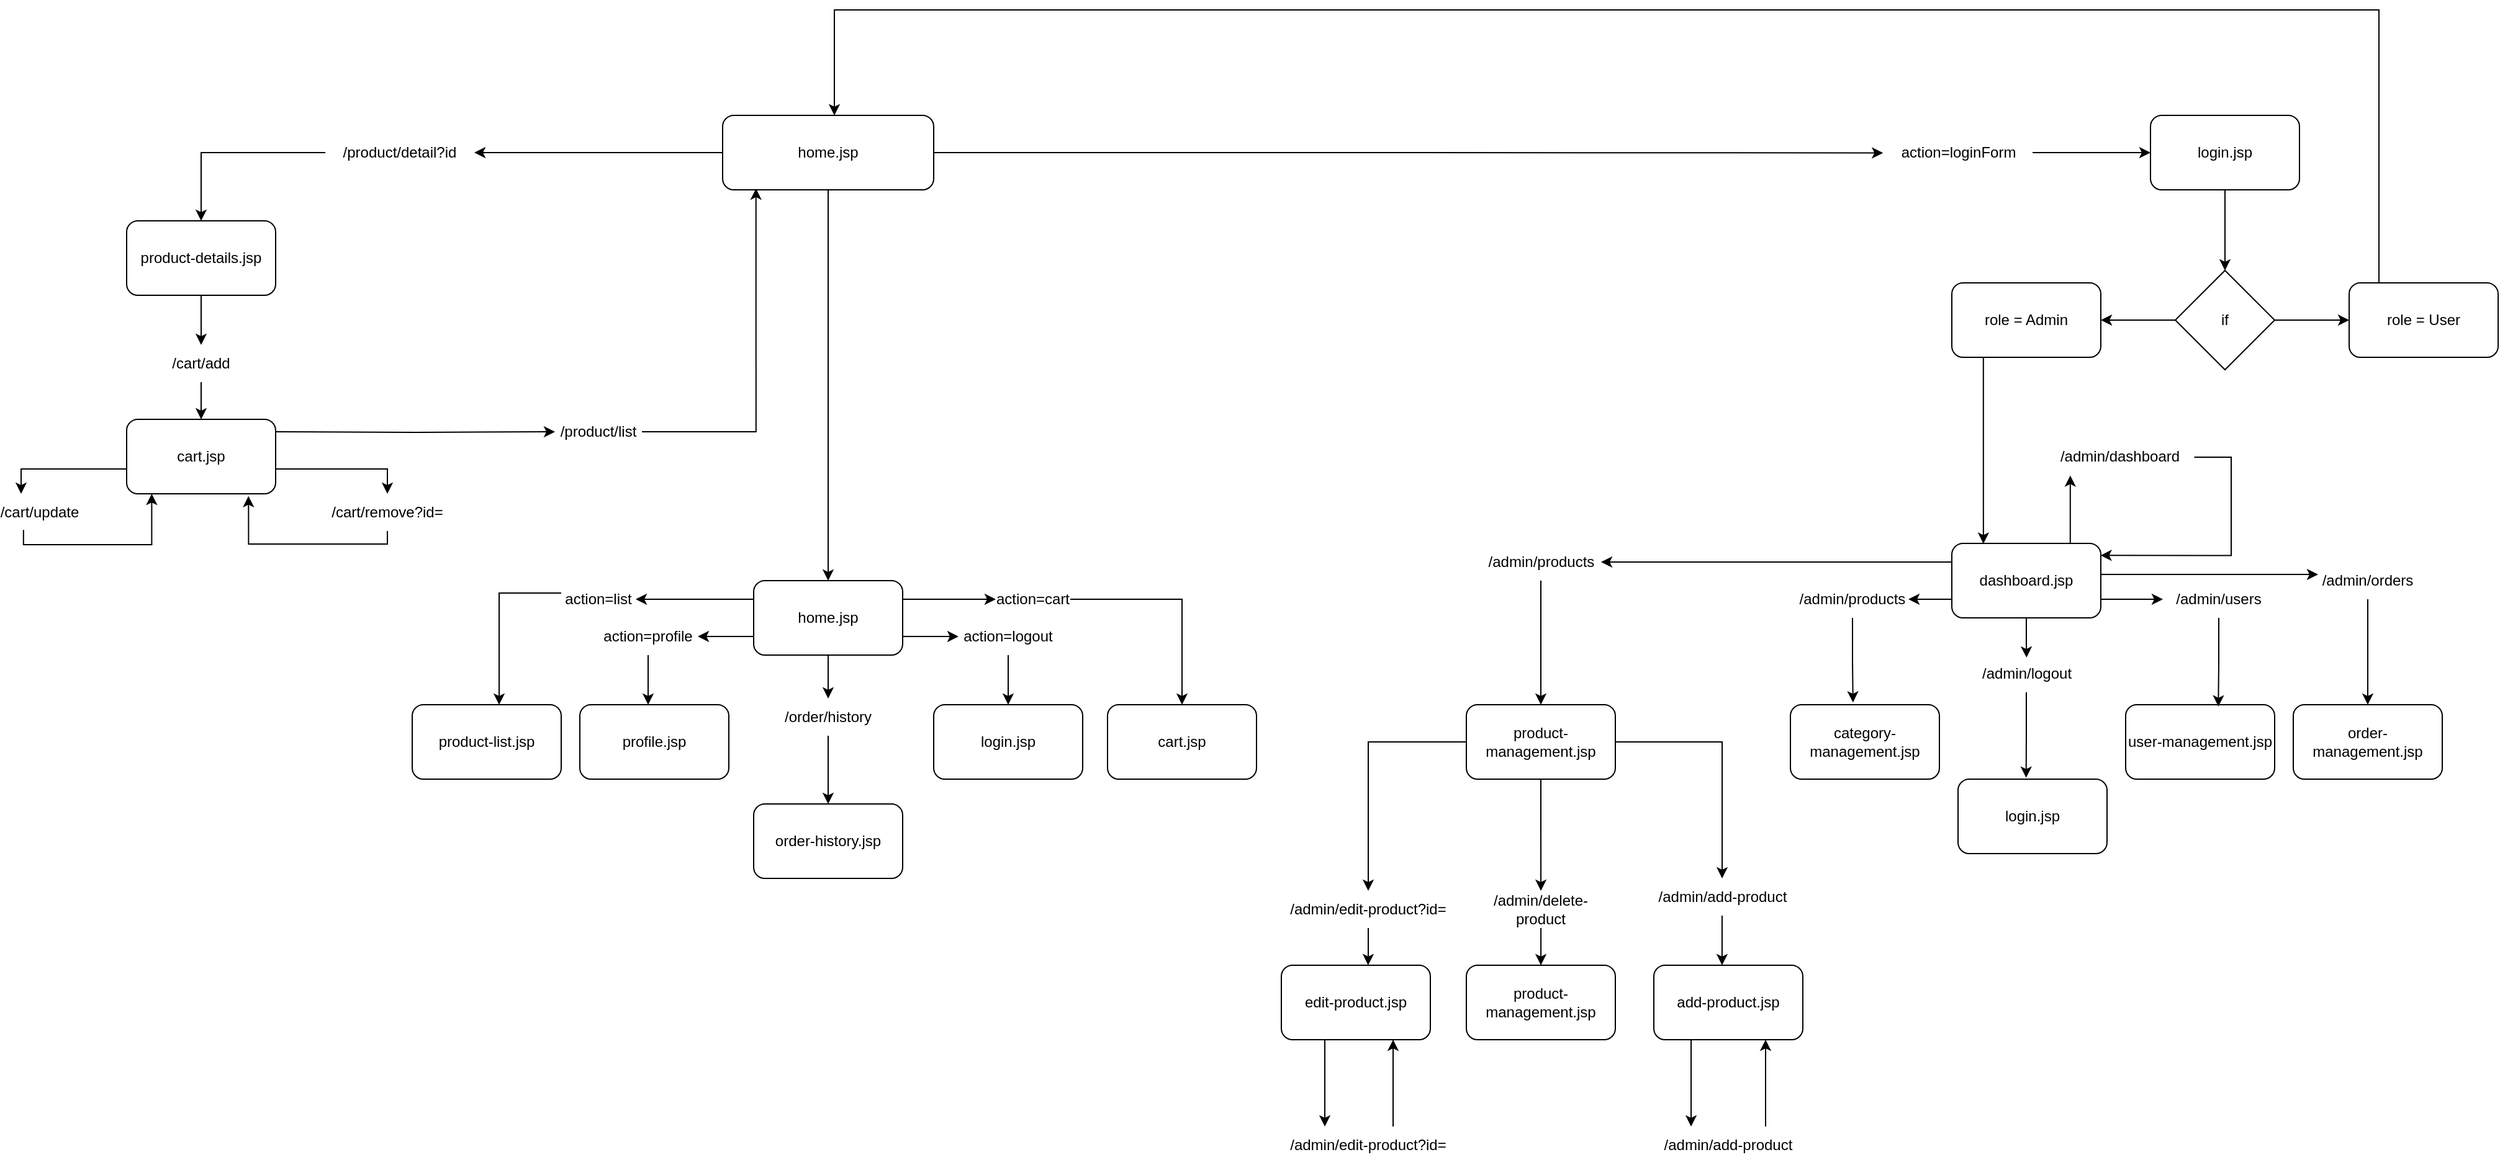 <mxfile version="26.1.3">
  <diagram id="C5RBs43oDa-KdzZeNtuy" name="Page-1">
    <mxGraphModel dx="4924" dy="3295" grid="1" gridSize="10" guides="1" tooltips="1" connect="1" arrows="1" fold="1" page="1" pageScale="1" pageWidth="827" pageHeight="1169" math="0" shadow="0">
      <root>
        <mxCell id="WIyWlLk6GJQsqaUBKTNV-0" />
        <mxCell id="WIyWlLk6GJQsqaUBKTNV-1" parent="WIyWlLk6GJQsqaUBKTNV-0" />
        <mxCell id="X_06a-lyA5XukxG5UceO-40" style="edgeStyle=orthogonalEdgeStyle;rounded=0;orthogonalLoop=1;jettySize=auto;html=1;entryX=1;entryY=0.5;entryDx=0;entryDy=0;" edge="1" parent="WIyWlLk6GJQsqaUBKTNV-1" source="X_06a-lyA5XukxG5UceO-0" target="X_06a-lyA5XukxG5UceO-4">
          <mxGeometry relative="1" as="geometry" />
        </mxCell>
        <mxCell id="X_06a-lyA5XukxG5UceO-46" style="edgeStyle=orthogonalEdgeStyle;rounded=0;orthogonalLoop=1;jettySize=auto;html=1;entryX=-0.003;entryY=0.509;entryDx=0;entryDy=0;entryPerimeter=0;" edge="1" parent="WIyWlLk6GJQsqaUBKTNV-1" source="X_06a-lyA5XukxG5UceO-0" target="X_06a-lyA5XukxG5UceO-42">
          <mxGeometry relative="1" as="geometry">
            <mxPoint x="520" y="115" as="targetPoint" />
          </mxGeometry>
        </mxCell>
        <mxCell id="X_06a-lyA5XukxG5UceO-61" style="edgeStyle=orthogonalEdgeStyle;rounded=0;orthogonalLoop=1;jettySize=auto;html=1;entryX=0.5;entryY=0;entryDx=0;entryDy=0;" edge="1" parent="WIyWlLk6GJQsqaUBKTNV-1" source="X_06a-lyA5XukxG5UceO-0" target="X_06a-lyA5XukxG5UceO-62">
          <mxGeometry relative="1" as="geometry">
            <mxPoint x="345" y="480" as="targetPoint" />
          </mxGeometry>
        </mxCell>
        <mxCell id="X_06a-lyA5XukxG5UceO-0" value="" style="rounded=1;whiteSpace=wrap;html=1;" vertex="1" parent="WIyWlLk6GJQsqaUBKTNV-1">
          <mxGeometry x="260" y="85" width="170" height="60" as="geometry" />
        </mxCell>
        <mxCell id="X_06a-lyA5XukxG5UceO-1" value="home.jsp" style="text;html=1;align=center;verticalAlign=middle;whiteSpace=wrap;rounded=0;" vertex="1" parent="WIyWlLk6GJQsqaUBKTNV-1">
          <mxGeometry x="315" y="100" width="60" height="30" as="geometry" />
        </mxCell>
        <mxCell id="X_06a-lyA5XukxG5UceO-17" style="edgeStyle=orthogonalEdgeStyle;rounded=0;orthogonalLoop=1;jettySize=auto;html=1;entryX=0.5;entryY=0;entryDx=0;entryDy=0;" edge="1" parent="WIyWlLk6GJQsqaUBKTNV-1" source="X_06a-lyA5XukxG5UceO-3" target="X_06a-lyA5XukxG5UceO-14">
          <mxGeometry relative="1" as="geometry" />
        </mxCell>
        <mxCell id="X_06a-lyA5XukxG5UceO-3" value="" style="rounded=1;whiteSpace=wrap;html=1;" vertex="1" parent="WIyWlLk6GJQsqaUBKTNV-1">
          <mxGeometry x="-220" y="170" width="120" height="60" as="geometry" />
        </mxCell>
        <mxCell id="X_06a-lyA5XukxG5UceO-5" value="product-details.jsp" style="text;html=1;align=center;verticalAlign=middle;whiteSpace=wrap;rounded=0;" vertex="1" parent="WIyWlLk6GJQsqaUBKTNV-1">
          <mxGeometry x="-210" y="185" width="100" height="30" as="geometry" />
        </mxCell>
        <mxCell id="X_06a-lyA5XukxG5UceO-10" style="edgeStyle=orthogonalEdgeStyle;rounded=0;orthogonalLoop=1;jettySize=auto;html=1;exitX=0;exitY=0.5;exitDx=0;exitDy=0;entryX=0.5;entryY=0;entryDx=0;entryDy=0;" edge="1" parent="WIyWlLk6GJQsqaUBKTNV-1" source="X_06a-lyA5XukxG5UceO-4" target="X_06a-lyA5XukxG5UceO-3">
          <mxGeometry relative="1" as="geometry">
            <Array as="points">
              <mxPoint x="-160" y="115" />
            </Array>
          </mxGeometry>
        </mxCell>
        <mxCell id="X_06a-lyA5XukxG5UceO-4" value="/product/detail?id" style="text;html=1;align=center;verticalAlign=middle;whiteSpace=wrap;rounded=0;" vertex="1" parent="WIyWlLk6GJQsqaUBKTNV-1">
          <mxGeometry x="-60" y="100" width="120" height="30" as="geometry" />
        </mxCell>
        <mxCell id="X_06a-lyA5XukxG5UceO-20" style="edgeStyle=orthogonalEdgeStyle;rounded=0;orthogonalLoop=1;jettySize=auto;html=1;entryX=0.25;entryY=0;entryDx=0;entryDy=0;" edge="1" parent="WIyWlLk6GJQsqaUBKTNV-1" source="X_06a-lyA5XukxG5UceO-11" target="X_06a-lyA5XukxG5UceO-19">
          <mxGeometry relative="1" as="geometry">
            <Array as="points">
              <mxPoint x="-305" y="370" />
            </Array>
          </mxGeometry>
        </mxCell>
        <mxCell id="X_06a-lyA5XukxG5UceO-28" value="" style="edgeStyle=orthogonalEdgeStyle;rounded=0;orthogonalLoop=1;jettySize=auto;html=1;entryX=0.5;entryY=0;entryDx=0;entryDy=0;exitX=1;exitY=0.5;exitDx=0;exitDy=0;" edge="1" parent="WIyWlLk6GJQsqaUBKTNV-1" source="X_06a-lyA5XukxG5UceO-11" target="X_06a-lyA5XukxG5UceO-22">
          <mxGeometry relative="1" as="geometry">
            <mxPoint x="-60" y="350" as="sourcePoint" />
            <mxPoint x="-10" y="370" as="targetPoint" />
            <Array as="points">
              <mxPoint x="-100" y="370" />
              <mxPoint x="-10" y="370" />
            </Array>
          </mxGeometry>
        </mxCell>
        <mxCell id="X_06a-lyA5XukxG5UceO-36" style="edgeStyle=orthogonalEdgeStyle;rounded=0;orthogonalLoop=1;jettySize=auto;html=1;entryX=0;entryY=0.5;entryDx=0;entryDy=0;" edge="1" parent="WIyWlLk6GJQsqaUBKTNV-1" target="X_06a-lyA5XukxG5UceO-38">
          <mxGeometry relative="1" as="geometry">
            <mxPoint x="50" y="340" as="targetPoint" />
            <mxPoint x="-100" y="340.029" as="sourcePoint" />
          </mxGeometry>
        </mxCell>
        <mxCell id="X_06a-lyA5XukxG5UceO-11" value="" style="whiteSpace=wrap;html=1;rounded=1;" vertex="1" parent="WIyWlLk6GJQsqaUBKTNV-1">
          <mxGeometry x="-220" y="330" width="120" height="60" as="geometry" />
        </mxCell>
        <mxCell id="X_06a-lyA5XukxG5UceO-34" style="edgeStyle=orthogonalEdgeStyle;rounded=0;orthogonalLoop=1;jettySize=auto;html=1;entryX=0.5;entryY=0;entryDx=0;entryDy=0;" edge="1" parent="WIyWlLk6GJQsqaUBKTNV-1" source="X_06a-lyA5XukxG5UceO-14" target="X_06a-lyA5XukxG5UceO-11">
          <mxGeometry relative="1" as="geometry" />
        </mxCell>
        <mxCell id="X_06a-lyA5XukxG5UceO-14" value="/cart/add" style="text;html=1;align=center;verticalAlign=middle;whiteSpace=wrap;rounded=0;" vertex="1" parent="WIyWlLk6GJQsqaUBKTNV-1">
          <mxGeometry x="-190" y="270" width="60" height="30" as="geometry" />
        </mxCell>
        <mxCell id="X_06a-lyA5XukxG5UceO-15" value="cart.jsp" style="text;html=1;align=center;verticalAlign=middle;whiteSpace=wrap;rounded=0;" vertex="1" parent="WIyWlLk6GJQsqaUBKTNV-1">
          <mxGeometry x="-190" y="345" width="60" height="30" as="geometry" />
        </mxCell>
        <mxCell id="X_06a-lyA5XukxG5UceO-21" style="edgeStyle=orthogonalEdgeStyle;rounded=0;orthogonalLoop=1;jettySize=auto;html=1;entryX=0.16;entryY=0.99;entryDx=0;entryDy=0;entryPerimeter=0;exitX=0.282;exitY=0.97;exitDx=0;exitDy=0;exitPerimeter=0;" edge="1" parent="WIyWlLk6GJQsqaUBKTNV-1" source="X_06a-lyA5XukxG5UceO-19">
          <mxGeometry relative="1" as="geometry">
            <mxPoint x="-199.8" y="390.0" as="targetPoint" />
            <mxPoint x="-280" y="540" as="sourcePoint" />
            <Array as="points">
              <mxPoint x="-303" y="431" />
              <mxPoint x="-200" y="431" />
            </Array>
          </mxGeometry>
        </mxCell>
        <mxCell id="X_06a-lyA5XukxG5UceO-19" value="/cart/update" style="text;html=1;align=center;verticalAlign=middle;whiteSpace=wrap;rounded=0;" vertex="1" parent="WIyWlLk6GJQsqaUBKTNV-1">
          <mxGeometry x="-320" y="390" width="60" height="30" as="geometry" />
        </mxCell>
        <mxCell id="X_06a-lyA5XukxG5UceO-24" style="edgeStyle=orthogonalEdgeStyle;rounded=0;orthogonalLoop=1;jettySize=auto;html=1;entryX=0.818;entryY=1.03;entryDx=0;entryDy=0;entryPerimeter=0;exitX=0.5;exitY=1;exitDx=0;exitDy=0;" edge="1" parent="WIyWlLk6GJQsqaUBKTNV-1" source="X_06a-lyA5XukxG5UceO-22" target="X_06a-lyA5XukxG5UceO-11">
          <mxGeometry relative="1" as="geometry">
            <mxPoint x="-120" y="440" as="targetPoint" />
            <mxPoint x="-10" y="400" as="sourcePoint" />
            <Array as="points">
              <mxPoint x="-10" y="430.5" />
              <mxPoint x="-122" y="430.5" />
            </Array>
          </mxGeometry>
        </mxCell>
        <mxCell id="X_06a-lyA5XukxG5UceO-22" value="/cart/remove?id=" style="text;html=1;align=center;verticalAlign=middle;whiteSpace=wrap;rounded=0;" vertex="1" parent="WIyWlLk6GJQsqaUBKTNV-1">
          <mxGeometry x="-60" y="390" width="100" height="30" as="geometry" />
        </mxCell>
        <mxCell id="X_06a-lyA5XukxG5UceO-38" value="/product/list" style="text;html=1;align=center;verticalAlign=middle;whiteSpace=wrap;rounded=0;" vertex="1" parent="WIyWlLk6GJQsqaUBKTNV-1">
          <mxGeometry x="125" y="320" width="70" height="40" as="geometry" />
        </mxCell>
        <mxCell id="X_06a-lyA5XukxG5UceO-39" style="edgeStyle=orthogonalEdgeStyle;rounded=0;orthogonalLoop=1;jettySize=auto;html=1;entryX=0.158;entryY=0.983;entryDx=0;entryDy=0;entryPerimeter=0;" edge="1" parent="WIyWlLk6GJQsqaUBKTNV-1" source="X_06a-lyA5XukxG5UceO-38" target="X_06a-lyA5XukxG5UceO-0">
          <mxGeometry relative="1" as="geometry" />
        </mxCell>
        <mxCell id="X_06a-lyA5XukxG5UceO-49" style="edgeStyle=orthogonalEdgeStyle;rounded=0;orthogonalLoop=1;jettySize=auto;html=1;entryX=0;entryY=0.5;entryDx=0;entryDy=0;" edge="1" parent="WIyWlLk6GJQsqaUBKTNV-1" source="X_06a-lyA5XukxG5UceO-42" target="X_06a-lyA5XukxG5UceO-48">
          <mxGeometry relative="1" as="geometry" />
        </mxCell>
        <mxCell id="X_06a-lyA5XukxG5UceO-42" value="action=loginForm" style="text;html=1;align=center;verticalAlign=middle;resizable=0;points=[];autosize=1;strokeColor=none;fillColor=none;rotation=0;" vertex="1" parent="WIyWlLk6GJQsqaUBKTNV-1">
          <mxGeometry x="1195" y="100" width="120" height="30" as="geometry" />
        </mxCell>
        <mxCell id="X_06a-lyA5XukxG5UceO-53" style="edgeStyle=orthogonalEdgeStyle;rounded=0;orthogonalLoop=1;jettySize=auto;html=1;entryX=0.5;entryY=0;entryDx=0;entryDy=0;" edge="1" parent="WIyWlLk6GJQsqaUBKTNV-1" source="X_06a-lyA5XukxG5UceO-48" target="X_06a-lyA5XukxG5UceO-52">
          <mxGeometry relative="1" as="geometry" />
        </mxCell>
        <mxCell id="X_06a-lyA5XukxG5UceO-48" value="login.jsp" style="rounded=1;whiteSpace=wrap;html=1;" vertex="1" parent="WIyWlLk6GJQsqaUBKTNV-1">
          <mxGeometry x="1410" y="85" width="120" height="60" as="geometry" />
        </mxCell>
        <mxCell id="X_06a-lyA5XukxG5UceO-55" style="edgeStyle=orthogonalEdgeStyle;rounded=0;orthogonalLoop=1;jettySize=auto;html=1;entryX=1;entryY=0.5;entryDx=0;entryDy=0;" edge="1" parent="WIyWlLk6GJQsqaUBKTNV-1" source="X_06a-lyA5XukxG5UceO-52" target="X_06a-lyA5XukxG5UceO-54">
          <mxGeometry relative="1" as="geometry" />
        </mxCell>
        <mxCell id="X_06a-lyA5XukxG5UceO-59" value="" style="edgeStyle=orthogonalEdgeStyle;rounded=0;orthogonalLoop=1;jettySize=auto;html=1;" edge="1" parent="WIyWlLk6GJQsqaUBKTNV-1" source="X_06a-lyA5XukxG5UceO-52" target="X_06a-lyA5XukxG5UceO-58">
          <mxGeometry relative="1" as="geometry" />
        </mxCell>
        <mxCell id="X_06a-lyA5XukxG5UceO-52" value="if" style="rhombus;whiteSpace=wrap;html=1;" vertex="1" parent="WIyWlLk6GJQsqaUBKTNV-1">
          <mxGeometry x="1430" y="210" width="80" height="80" as="geometry" />
        </mxCell>
        <mxCell id="X_06a-lyA5XukxG5UceO-54" value="role = Admin" style="rounded=1;whiteSpace=wrap;html=1;" vertex="1" parent="WIyWlLk6GJQsqaUBKTNV-1">
          <mxGeometry x="1250" y="220" width="120" height="60" as="geometry" />
        </mxCell>
        <mxCell id="X_06a-lyA5XukxG5UceO-94" style="edgeStyle=orthogonalEdgeStyle;rounded=0;orthogonalLoop=1;jettySize=auto;html=1;entryX=1;entryY=0.5;entryDx=0;entryDy=0;exitX=0;exitY=0.25;exitDx=0;exitDy=0;" edge="1" parent="WIyWlLk6GJQsqaUBKTNV-1" source="X_06a-lyA5XukxG5UceO-56" target="X_06a-lyA5XukxG5UceO-93">
          <mxGeometry relative="1" as="geometry">
            <mxPoint x="1204" y="445.048" as="sourcePoint" />
            <Array as="points" />
          </mxGeometry>
        </mxCell>
        <mxCell id="X_06a-lyA5XukxG5UceO-100" style="edgeStyle=orthogonalEdgeStyle;rounded=0;orthogonalLoop=1;jettySize=auto;html=1;exitX=0;exitY=0.75;exitDx=0;exitDy=0;entryX=1;entryY=0.5;entryDx=0;entryDy=0;" edge="1" parent="WIyWlLk6GJQsqaUBKTNV-1" source="X_06a-lyA5XukxG5UceO-56" target="X_06a-lyA5XukxG5UceO-99">
          <mxGeometry relative="1" as="geometry">
            <mxPoint x="1240" y="475" as="sourcePoint" />
          </mxGeometry>
        </mxCell>
        <mxCell id="X_06a-lyA5XukxG5UceO-106" style="edgeStyle=orthogonalEdgeStyle;rounded=0;orthogonalLoop=1;jettySize=auto;html=1;entryX=0;entryY=0.333;entryDx=0;entryDy=0;entryPerimeter=0;" edge="1" parent="WIyWlLk6GJQsqaUBKTNV-1" source="X_06a-lyA5XukxG5UceO-56" target="X_06a-lyA5XukxG5UceO-103">
          <mxGeometry relative="1" as="geometry">
            <Array as="points">
              <mxPoint x="1545" y="455" />
            </Array>
          </mxGeometry>
        </mxCell>
        <mxCell id="X_06a-lyA5XukxG5UceO-56" value="dashboard.jsp" style="rounded=1;whiteSpace=wrap;html=1;" vertex="1" parent="WIyWlLk6GJQsqaUBKTNV-1">
          <mxGeometry x="1250" y="430" width="120" height="60" as="geometry" />
        </mxCell>
        <mxCell id="X_06a-lyA5XukxG5UceO-60" style="edgeStyle=orthogonalEdgeStyle;rounded=0;orthogonalLoop=1;jettySize=auto;html=1;entryX=0.5;entryY=0;entryDx=0;entryDy=0;exitX=0.5;exitY=0;exitDx=0;exitDy=0;" edge="1" parent="WIyWlLk6GJQsqaUBKTNV-1" source="X_06a-lyA5XukxG5UceO-58">
          <mxGeometry relative="1" as="geometry">
            <mxPoint x="350" y="85" as="targetPoint" />
            <mxPoint x="965.36" y="218.74" as="sourcePoint" />
            <Array as="points">
              <mxPoint x="1594" />
              <mxPoint x="350" />
            </Array>
          </mxGeometry>
        </mxCell>
        <mxCell id="X_06a-lyA5XukxG5UceO-58" value="role = User" style="rounded=1;whiteSpace=wrap;html=1;" vertex="1" parent="WIyWlLk6GJQsqaUBKTNV-1">
          <mxGeometry x="1570" y="220" width="120" height="60" as="geometry" />
        </mxCell>
        <mxCell id="X_06a-lyA5XukxG5UceO-72" value="" style="edgeStyle=orthogonalEdgeStyle;rounded=0;orthogonalLoop=1;jettySize=auto;html=1;" edge="1" parent="WIyWlLk6GJQsqaUBKTNV-1" source="X_06a-lyA5XukxG5UceO-62" target="X_06a-lyA5XukxG5UceO-66">
          <mxGeometry relative="1" as="geometry">
            <Array as="points">
              <mxPoint x="260" y="475" />
              <mxPoint x="260" y="475" />
            </Array>
          </mxGeometry>
        </mxCell>
        <mxCell id="X_06a-lyA5XukxG5UceO-75" style="edgeStyle=orthogonalEdgeStyle;rounded=0;orthogonalLoop=1;jettySize=auto;html=1;entryX=1;entryY=0.5;entryDx=0;entryDy=0;" edge="1" parent="WIyWlLk6GJQsqaUBKTNV-1" source="X_06a-lyA5XukxG5UceO-62" target="X_06a-lyA5XukxG5UceO-74">
          <mxGeometry relative="1" as="geometry">
            <Array as="points">
              <mxPoint x="270" y="505" />
              <mxPoint x="270" y="505" />
            </Array>
          </mxGeometry>
        </mxCell>
        <mxCell id="X_06a-lyA5XukxG5UceO-80" value="" style="edgeStyle=orthogonalEdgeStyle;rounded=0;orthogonalLoop=1;jettySize=auto;html=1;" edge="1" parent="WIyWlLk6GJQsqaUBKTNV-1" source="X_06a-lyA5XukxG5UceO-62" target="X_06a-lyA5XukxG5UceO-78">
          <mxGeometry relative="1" as="geometry">
            <Array as="points">
              <mxPoint x="430" y="475" />
              <mxPoint x="430" y="475" />
            </Array>
          </mxGeometry>
        </mxCell>
        <mxCell id="X_06a-lyA5XukxG5UceO-89" style="edgeStyle=orthogonalEdgeStyle;rounded=0;orthogonalLoop=1;jettySize=auto;html=1;entryX=0.5;entryY=0;entryDx=0;entryDy=0;" edge="1" parent="WIyWlLk6GJQsqaUBKTNV-1" source="X_06a-lyA5XukxG5UceO-62" target="X_06a-lyA5XukxG5UceO-88">
          <mxGeometry relative="1" as="geometry" />
        </mxCell>
        <mxCell id="X_06a-lyA5XukxG5UceO-62" value="home.jsp" style="rounded=1;whiteSpace=wrap;html=1;" vertex="1" parent="WIyWlLk6GJQsqaUBKTNV-1">
          <mxGeometry x="285" y="460" width="120" height="60" as="geometry" />
        </mxCell>
        <mxCell id="X_06a-lyA5XukxG5UceO-71" value="" style="edgeStyle=orthogonalEdgeStyle;rounded=0;orthogonalLoop=1;jettySize=auto;html=1;" edge="1" parent="WIyWlLk6GJQsqaUBKTNV-1" source="X_06a-lyA5XukxG5UceO-66" target="X_06a-lyA5XukxG5UceO-70">
          <mxGeometry relative="1" as="geometry">
            <Array as="points">
              <mxPoint x="180" y="470" />
              <mxPoint x="80" y="470" />
            </Array>
          </mxGeometry>
        </mxCell>
        <mxCell id="X_06a-lyA5XukxG5UceO-66" value="action=list" style="text;html=1;align=center;verticalAlign=middle;whiteSpace=wrap;rounded=0;" vertex="1" parent="WIyWlLk6GJQsqaUBKTNV-1">
          <mxGeometry x="130" y="460" width="60" height="30" as="geometry" />
        </mxCell>
        <mxCell id="X_06a-lyA5XukxG5UceO-70" value="product-list.jsp" style="rounded=1;whiteSpace=wrap;html=1;" vertex="1" parent="WIyWlLk6GJQsqaUBKTNV-1">
          <mxGeometry x="10" y="560" width="120" height="60" as="geometry" />
        </mxCell>
        <mxCell id="X_06a-lyA5XukxG5UceO-77" value="" style="edgeStyle=orthogonalEdgeStyle;rounded=0;orthogonalLoop=1;jettySize=auto;html=1;" edge="1" parent="WIyWlLk6GJQsqaUBKTNV-1" source="X_06a-lyA5XukxG5UceO-74" target="X_06a-lyA5XukxG5UceO-76">
          <mxGeometry relative="1" as="geometry">
            <Array as="points">
              <mxPoint x="200" y="540" />
              <mxPoint x="200" y="540" />
            </Array>
          </mxGeometry>
        </mxCell>
        <mxCell id="X_06a-lyA5XukxG5UceO-74" value="action=profile" style="text;html=1;align=center;verticalAlign=middle;whiteSpace=wrap;rounded=0;" vertex="1" parent="WIyWlLk6GJQsqaUBKTNV-1">
          <mxGeometry x="160" y="490" width="80" height="30" as="geometry" />
        </mxCell>
        <mxCell id="X_06a-lyA5XukxG5UceO-76" value="profile.jsp" style="rounded=1;whiteSpace=wrap;html=1;" vertex="1" parent="WIyWlLk6GJQsqaUBKTNV-1">
          <mxGeometry x="145" y="560" width="120" height="60" as="geometry" />
        </mxCell>
        <mxCell id="X_06a-lyA5XukxG5UceO-82" value="" style="edgeStyle=orthogonalEdgeStyle;rounded=0;orthogonalLoop=1;jettySize=auto;html=1;" edge="1" parent="WIyWlLk6GJQsqaUBKTNV-1" source="X_06a-lyA5XukxG5UceO-78" target="X_06a-lyA5XukxG5UceO-81">
          <mxGeometry relative="1" as="geometry" />
        </mxCell>
        <mxCell id="X_06a-lyA5XukxG5UceO-78" value="action=cart" style="text;html=1;align=center;verticalAlign=middle;whiteSpace=wrap;rounded=0;" vertex="1" parent="WIyWlLk6GJQsqaUBKTNV-1">
          <mxGeometry x="480" y="460" width="60" height="30" as="geometry" />
        </mxCell>
        <mxCell id="X_06a-lyA5XukxG5UceO-81" value="cart.jsp" style="rounded=1;whiteSpace=wrap;html=1;" vertex="1" parent="WIyWlLk6GJQsqaUBKTNV-1">
          <mxGeometry x="570" y="560" width="120" height="60" as="geometry" />
        </mxCell>
        <mxCell id="X_06a-lyA5XukxG5UceO-83" style="edgeStyle=orthogonalEdgeStyle;rounded=0;orthogonalLoop=1;jettySize=auto;html=1;exitX=1;exitY=0.75;exitDx=0;exitDy=0;entryX=0;entryY=0.5;entryDx=0;entryDy=0;" edge="1" parent="WIyWlLk6GJQsqaUBKTNV-1" source="X_06a-lyA5XukxG5UceO-62" target="X_06a-lyA5XukxG5UceO-85">
          <mxGeometry relative="1" as="geometry">
            <mxPoint x="405" y="550" as="sourcePoint" />
            <mxPoint x="550" y="505" as="targetPoint" />
            <Array as="points" />
          </mxGeometry>
        </mxCell>
        <mxCell id="X_06a-lyA5XukxG5UceO-84" value="login.jsp" style="rounded=1;whiteSpace=wrap;html=1;" vertex="1" parent="WIyWlLk6GJQsqaUBKTNV-1">
          <mxGeometry x="430" y="560" width="120" height="60" as="geometry" />
        </mxCell>
        <mxCell id="X_06a-lyA5XukxG5UceO-86" style="edgeStyle=orthogonalEdgeStyle;rounded=0;orthogonalLoop=1;jettySize=auto;html=1;entryX=0.5;entryY=0;entryDx=0;entryDy=0;" edge="1" parent="WIyWlLk6GJQsqaUBKTNV-1" source="X_06a-lyA5XukxG5UceO-85" target="X_06a-lyA5XukxG5UceO-84">
          <mxGeometry relative="1" as="geometry" />
        </mxCell>
        <mxCell id="X_06a-lyA5XukxG5UceO-85" value="action=logout" style="text;html=1;align=center;verticalAlign=middle;whiteSpace=wrap;rounded=0;" vertex="1" parent="WIyWlLk6GJQsqaUBKTNV-1">
          <mxGeometry x="450" y="490" width="80" height="30" as="geometry" />
        </mxCell>
        <mxCell id="X_06a-lyA5XukxG5UceO-90" style="edgeStyle=orthogonalEdgeStyle;rounded=0;orthogonalLoop=1;jettySize=auto;html=1;entryX=0.5;entryY=0;entryDx=0;entryDy=0;" edge="1" parent="WIyWlLk6GJQsqaUBKTNV-1" source="X_06a-lyA5XukxG5UceO-88" target="X_06a-lyA5XukxG5UceO-91">
          <mxGeometry relative="1" as="geometry">
            <mxPoint x="345" y="630" as="targetPoint" />
          </mxGeometry>
        </mxCell>
        <mxCell id="X_06a-lyA5XukxG5UceO-88" value="/order/history" style="text;html=1;align=center;verticalAlign=middle;whiteSpace=wrap;rounded=0;" vertex="1" parent="WIyWlLk6GJQsqaUBKTNV-1">
          <mxGeometry x="310" y="555" width="70" height="30" as="geometry" />
        </mxCell>
        <mxCell id="X_06a-lyA5XukxG5UceO-91" value="order-history.jsp" style="rounded=1;whiteSpace=wrap;html=1;" vertex="1" parent="WIyWlLk6GJQsqaUBKTNV-1">
          <mxGeometry x="285" y="640" width="120" height="60" as="geometry" />
        </mxCell>
        <mxCell id="X_06a-lyA5XukxG5UceO-98" style="edgeStyle=orthogonalEdgeStyle;rounded=0;orthogonalLoop=1;jettySize=auto;html=1;entryX=0.5;entryY=0;entryDx=0;entryDy=0;" edge="1" parent="WIyWlLk6GJQsqaUBKTNV-1" source="X_06a-lyA5XukxG5UceO-93" target="X_06a-lyA5XukxG5UceO-97">
          <mxGeometry relative="1" as="geometry" />
        </mxCell>
        <mxCell id="X_06a-lyA5XukxG5UceO-93" value="/admin/products" style="text;html=1;align=center;verticalAlign=middle;whiteSpace=wrap;rounded=0;" vertex="1" parent="WIyWlLk6GJQsqaUBKTNV-1">
          <mxGeometry x="870.5" y="430" width="97" height="30" as="geometry" />
        </mxCell>
        <mxCell id="X_06a-lyA5XukxG5UceO-134" style="edgeStyle=orthogonalEdgeStyle;rounded=0;orthogonalLoop=1;jettySize=auto;html=1;entryX=0.5;entryY=0;entryDx=0;entryDy=0;" edge="1" parent="WIyWlLk6GJQsqaUBKTNV-1" source="X_06a-lyA5XukxG5UceO-97" target="X_06a-lyA5XukxG5UceO-123">
          <mxGeometry relative="1" as="geometry" />
        </mxCell>
        <mxCell id="X_06a-lyA5XukxG5UceO-136" value="" style="edgeStyle=orthogonalEdgeStyle;rounded=0;orthogonalLoop=1;jettySize=auto;html=1;" edge="1" parent="WIyWlLk6GJQsqaUBKTNV-1" source="X_06a-lyA5XukxG5UceO-97" target="X_06a-lyA5XukxG5UceO-128">
          <mxGeometry relative="1" as="geometry" />
        </mxCell>
        <mxCell id="X_06a-lyA5XukxG5UceO-145" style="edgeStyle=orthogonalEdgeStyle;rounded=0;orthogonalLoop=1;jettySize=auto;html=1;" edge="1" parent="WIyWlLk6GJQsqaUBKTNV-1" source="X_06a-lyA5XukxG5UceO-97" target="X_06a-lyA5XukxG5UceO-137">
          <mxGeometry relative="1" as="geometry" />
        </mxCell>
        <mxCell id="X_06a-lyA5XukxG5UceO-97" value="product-management.jsp" style="rounded=1;whiteSpace=wrap;html=1;" vertex="1" parent="WIyWlLk6GJQsqaUBKTNV-1">
          <mxGeometry x="859" y="560" width="120" height="60" as="geometry" />
        </mxCell>
        <mxCell id="X_06a-lyA5XukxG5UceO-99" value="/admin/products" style="text;html=1;align=center;verticalAlign=middle;whiteSpace=wrap;rounded=0;" vertex="1" parent="WIyWlLk6GJQsqaUBKTNV-1">
          <mxGeometry x="1125" y="460" width="90" height="30" as="geometry" />
        </mxCell>
        <mxCell id="X_06a-lyA5XukxG5UceO-101" value="&lt;span style=&quot;font-family: Tahoma, Arial, sans-serif; text-align: start;&quot;&gt;category-management.jsp&lt;/span&gt;" style="rounded=1;whiteSpace=wrap;html=1;" vertex="1" parent="WIyWlLk6GJQsqaUBKTNV-1">
          <mxGeometry x="1120" y="560" width="120" height="60" as="geometry" />
        </mxCell>
        <mxCell id="X_06a-lyA5XukxG5UceO-102" style="edgeStyle=orthogonalEdgeStyle;rounded=0;orthogonalLoop=1;jettySize=auto;html=1;entryX=0.42;entryY=-0.03;entryDx=0;entryDy=0;entryPerimeter=0;" edge="1" parent="WIyWlLk6GJQsqaUBKTNV-1" source="X_06a-lyA5XukxG5UceO-99" target="X_06a-lyA5XukxG5UceO-101">
          <mxGeometry relative="1" as="geometry" />
        </mxCell>
        <mxCell id="X_06a-lyA5XukxG5UceO-108" style="edgeStyle=orthogonalEdgeStyle;rounded=0;orthogonalLoop=1;jettySize=auto;html=1;entryX=0.5;entryY=0;entryDx=0;entryDy=0;" edge="1" parent="WIyWlLk6GJQsqaUBKTNV-1" source="X_06a-lyA5XukxG5UceO-103" target="X_06a-lyA5XukxG5UceO-107">
          <mxGeometry relative="1" as="geometry" />
        </mxCell>
        <mxCell id="X_06a-lyA5XukxG5UceO-103" value="/admin/orders" style="text;html=1;align=center;verticalAlign=middle;whiteSpace=wrap;rounded=0;" vertex="1" parent="WIyWlLk6GJQsqaUBKTNV-1">
          <mxGeometry x="1545" y="445" width="80" height="30" as="geometry" />
        </mxCell>
        <mxCell id="X_06a-lyA5XukxG5UceO-107" value="order-management.jsp" style="rounded=1;whiteSpace=wrap;html=1;" vertex="1" parent="WIyWlLk6GJQsqaUBKTNV-1">
          <mxGeometry x="1525" y="560" width="120" height="60" as="geometry" />
        </mxCell>
        <mxCell id="X_06a-lyA5XukxG5UceO-109" style="edgeStyle=orthogonalEdgeStyle;rounded=0;orthogonalLoop=1;jettySize=auto;html=1;exitX=1;exitY=0.75;exitDx=0;exitDy=0;entryX=0;entryY=0.5;entryDx=0;entryDy=0;" edge="1" parent="WIyWlLk6GJQsqaUBKTNV-1" source="X_06a-lyA5XukxG5UceO-56" target="X_06a-lyA5XukxG5UceO-110">
          <mxGeometry relative="1" as="geometry">
            <mxPoint x="1395" y="475" as="sourcePoint" />
            <mxPoint x="1450" y="475" as="targetPoint" />
            <Array as="points" />
          </mxGeometry>
        </mxCell>
        <mxCell id="X_06a-lyA5XukxG5UceO-110" value="/admin/users" style="text;html=1;align=center;verticalAlign=middle;whiteSpace=wrap;rounded=0;" vertex="1" parent="WIyWlLk6GJQsqaUBKTNV-1">
          <mxGeometry x="1420" y="460" width="90" height="30" as="geometry" />
        </mxCell>
        <mxCell id="X_06a-lyA5XukxG5UceO-111" value="user-management.jsp" style="rounded=1;whiteSpace=wrap;html=1;" vertex="1" parent="WIyWlLk6GJQsqaUBKTNV-1">
          <mxGeometry x="1390" y="560" width="120" height="60" as="geometry" />
        </mxCell>
        <mxCell id="X_06a-lyA5XukxG5UceO-113" style="edgeStyle=orthogonalEdgeStyle;rounded=0;orthogonalLoop=1;jettySize=auto;html=1;entryX=0.622;entryY=0.024;entryDx=0;entryDy=0;entryPerimeter=0;" edge="1" parent="WIyWlLk6GJQsqaUBKTNV-1" source="X_06a-lyA5XukxG5UceO-110" target="X_06a-lyA5XukxG5UceO-111">
          <mxGeometry relative="1" as="geometry" />
        </mxCell>
        <mxCell id="X_06a-lyA5XukxG5UceO-114" value="/admin/logout" style="text;html=1;align=center;verticalAlign=middle;resizable=0;points=[];autosize=1;strokeColor=none;fillColor=none;" vertex="1" parent="WIyWlLk6GJQsqaUBKTNV-1">
          <mxGeometry x="1260" y="520" width="100" height="30" as="geometry" />
        </mxCell>
        <mxCell id="X_06a-lyA5XukxG5UceO-116" style="edgeStyle=orthogonalEdgeStyle;rounded=0;orthogonalLoop=1;jettySize=auto;html=1;entryX=0.502;entryY=0.067;entryDx=0;entryDy=0;entryPerimeter=0;" edge="1" parent="WIyWlLk6GJQsqaUBKTNV-1" source="X_06a-lyA5XukxG5UceO-56" target="X_06a-lyA5XukxG5UceO-114">
          <mxGeometry relative="1" as="geometry" />
        </mxCell>
        <mxCell id="X_06a-lyA5XukxG5UceO-117" value="login.jsp" style="rounded=1;whiteSpace=wrap;html=1;" vertex="1" parent="WIyWlLk6GJQsqaUBKTNV-1">
          <mxGeometry x="1255" y="620" width="120" height="60" as="geometry" />
        </mxCell>
        <mxCell id="X_06a-lyA5XukxG5UceO-118" style="edgeStyle=orthogonalEdgeStyle;rounded=0;orthogonalLoop=1;jettySize=auto;html=1;entryX=0.457;entryY=-0.019;entryDx=0;entryDy=0;entryPerimeter=0;" edge="1" parent="WIyWlLk6GJQsqaUBKTNV-1" source="X_06a-lyA5XukxG5UceO-114" target="X_06a-lyA5XukxG5UceO-117">
          <mxGeometry relative="1" as="geometry" />
        </mxCell>
        <mxCell id="X_06a-lyA5XukxG5UceO-119" style="edgeStyle=orthogonalEdgeStyle;rounded=0;orthogonalLoop=1;jettySize=auto;html=1;entryX=0.212;entryY=0.004;entryDx=0;entryDy=0;entryPerimeter=0;" edge="1" parent="WIyWlLk6GJQsqaUBKTNV-1" source="X_06a-lyA5XukxG5UceO-54" target="X_06a-lyA5XukxG5UceO-56">
          <mxGeometry relative="1" as="geometry">
            <Array as="points">
              <mxPoint x="1275" y="355" />
            </Array>
          </mxGeometry>
        </mxCell>
        <mxCell id="X_06a-lyA5XukxG5UceO-122" style="edgeStyle=orthogonalEdgeStyle;rounded=0;orthogonalLoop=1;jettySize=auto;html=1;exitX=1.002;exitY=0.516;exitDx=0;exitDy=0;exitPerimeter=0;entryX=0.998;entryY=0.161;entryDx=0;entryDy=0;entryPerimeter=0;" edge="1" parent="WIyWlLk6GJQsqaUBKTNV-1" source="X_06a-lyA5XukxG5UceO-120" target="X_06a-lyA5XukxG5UceO-56">
          <mxGeometry relative="1" as="geometry">
            <mxPoint x="1395" y="410" as="targetPoint" />
            <Array as="points">
              <mxPoint x="1475" y="360" />
              <mxPoint x="1475" y="440" />
            </Array>
          </mxGeometry>
        </mxCell>
        <mxCell id="X_06a-lyA5XukxG5UceO-120" value="/admin/dashboard" style="text;html=1;align=center;verticalAlign=middle;resizable=0;points=[];autosize=1;strokeColor=none;fillColor=none;" vertex="1" parent="WIyWlLk6GJQsqaUBKTNV-1">
          <mxGeometry x="1325" y="345" width="120" height="30" as="geometry" />
        </mxCell>
        <mxCell id="X_06a-lyA5XukxG5UceO-121" style="edgeStyle=orthogonalEdgeStyle;rounded=0;orthogonalLoop=1;jettySize=auto;html=1;entryX=0.17;entryY=1.007;entryDx=0;entryDy=0;entryPerimeter=0;" edge="1" parent="WIyWlLk6GJQsqaUBKTNV-1" source="X_06a-lyA5XukxG5UceO-56" target="X_06a-lyA5XukxG5UceO-120">
          <mxGeometry relative="1" as="geometry">
            <Array as="points">
              <mxPoint x="1345" y="403" />
            </Array>
          </mxGeometry>
        </mxCell>
        <mxCell id="X_06a-lyA5XukxG5UceO-123" value="/admin/edit-product?id=" style="text;html=1;align=center;verticalAlign=middle;whiteSpace=wrap;rounded=0;" vertex="1" parent="WIyWlLk6GJQsqaUBKTNV-1">
          <mxGeometry x="710" y="710" width="140" height="30" as="geometry" />
        </mxCell>
        <mxCell id="X_06a-lyA5XukxG5UceO-150" style="edgeStyle=orthogonalEdgeStyle;rounded=0;orthogonalLoop=1;jettySize=auto;html=1;entryX=0.25;entryY=0;entryDx=0;entryDy=0;" edge="1" parent="WIyWlLk6GJQsqaUBKTNV-1" source="X_06a-lyA5XukxG5UceO-125" target="X_06a-lyA5XukxG5UceO-149">
          <mxGeometry relative="1" as="geometry">
            <Array as="points">
              <mxPoint x="745" y="850" />
              <mxPoint x="745" y="850" />
            </Array>
          </mxGeometry>
        </mxCell>
        <mxCell id="X_06a-lyA5XukxG5UceO-125" value="edit-product.jsp" style="rounded=1;whiteSpace=wrap;html=1;" vertex="1" parent="WIyWlLk6GJQsqaUBKTNV-1">
          <mxGeometry x="710" y="770" width="120" height="60" as="geometry" />
        </mxCell>
        <mxCell id="X_06a-lyA5XukxG5UceO-131" style="edgeStyle=orthogonalEdgeStyle;rounded=0;orthogonalLoop=1;jettySize=auto;html=1;entryX=0.5;entryY=0;entryDx=0;entryDy=0;" edge="1" parent="WIyWlLk6GJQsqaUBKTNV-1" source="X_06a-lyA5XukxG5UceO-128" target="X_06a-lyA5XukxG5UceO-129">
          <mxGeometry relative="1" as="geometry" />
        </mxCell>
        <mxCell id="X_06a-lyA5XukxG5UceO-128" value="/admin/delete-product" style="text;html=1;align=center;verticalAlign=middle;whiteSpace=wrap;rounded=0;" vertex="1" parent="WIyWlLk6GJQsqaUBKTNV-1">
          <mxGeometry x="883.25" y="710" width="71.5" height="30" as="geometry" />
        </mxCell>
        <mxCell id="X_06a-lyA5XukxG5UceO-129" value="product-management.jsp" style="rounded=1;whiteSpace=wrap;html=1;" vertex="1" parent="WIyWlLk6GJQsqaUBKTNV-1">
          <mxGeometry x="859" y="770" width="120" height="60" as="geometry" />
        </mxCell>
        <mxCell id="X_06a-lyA5XukxG5UceO-133" style="edgeStyle=orthogonalEdgeStyle;rounded=0;orthogonalLoop=1;jettySize=auto;html=1;entryX=0.582;entryY=-0.001;entryDx=0;entryDy=0;entryPerimeter=0;" edge="1" parent="WIyWlLk6GJQsqaUBKTNV-1" source="X_06a-lyA5XukxG5UceO-123" target="X_06a-lyA5XukxG5UceO-125">
          <mxGeometry relative="1" as="geometry" />
        </mxCell>
        <mxCell id="X_06a-lyA5XukxG5UceO-137" value="/admin/add-product" style="text;html=1;align=center;verticalAlign=middle;resizable=0;points=[];autosize=1;strokeColor=none;fillColor=none;" vertex="1" parent="WIyWlLk6GJQsqaUBKTNV-1">
          <mxGeometry x="1000" y="700" width="130" height="30" as="geometry" />
        </mxCell>
        <mxCell id="X_06a-lyA5XukxG5UceO-147" style="edgeStyle=orthogonalEdgeStyle;rounded=0;orthogonalLoop=1;jettySize=auto;html=1;entryX=0.25;entryY=0;entryDx=0;entryDy=0;" edge="1" parent="WIyWlLk6GJQsqaUBKTNV-1" source="X_06a-lyA5XukxG5UceO-142" target="X_06a-lyA5XukxG5UceO-146">
          <mxGeometry relative="1" as="geometry">
            <Array as="points">
              <mxPoint x="1040" y="850" />
              <mxPoint x="1040" y="850" />
            </Array>
          </mxGeometry>
        </mxCell>
        <mxCell id="X_06a-lyA5XukxG5UceO-142" value="add-product.jsp" style="rounded=1;whiteSpace=wrap;html=1;" vertex="1" parent="WIyWlLk6GJQsqaUBKTNV-1">
          <mxGeometry x="1010" y="770" width="120" height="60" as="geometry" />
        </mxCell>
        <mxCell id="X_06a-lyA5XukxG5UceO-143" style="edgeStyle=orthogonalEdgeStyle;rounded=0;orthogonalLoop=1;jettySize=auto;html=1;entryX=0.458;entryY=0;entryDx=0;entryDy=0;entryPerimeter=0;" edge="1" parent="WIyWlLk6GJQsqaUBKTNV-1" source="X_06a-lyA5XukxG5UceO-137" target="X_06a-lyA5XukxG5UceO-142">
          <mxGeometry relative="1" as="geometry" />
        </mxCell>
        <mxCell id="X_06a-lyA5XukxG5UceO-148" style="edgeStyle=orthogonalEdgeStyle;rounded=0;orthogonalLoop=1;jettySize=auto;html=1;entryX=0.75;entryY=1;entryDx=0;entryDy=0;" edge="1" parent="WIyWlLk6GJQsqaUBKTNV-1" source="X_06a-lyA5XukxG5UceO-146" target="X_06a-lyA5XukxG5UceO-142">
          <mxGeometry relative="1" as="geometry">
            <Array as="points">
              <mxPoint x="1100" y="880" />
              <mxPoint x="1100" y="880" />
            </Array>
          </mxGeometry>
        </mxCell>
        <mxCell id="X_06a-lyA5XukxG5UceO-146" value="/admin/add-product" style="text;html=1;align=center;verticalAlign=middle;whiteSpace=wrap;rounded=0;" vertex="1" parent="WIyWlLk6GJQsqaUBKTNV-1">
          <mxGeometry x="1010" y="900" width="120" height="30" as="geometry" />
        </mxCell>
        <mxCell id="X_06a-lyA5XukxG5UceO-151" style="edgeStyle=orthogonalEdgeStyle;rounded=0;orthogonalLoop=1;jettySize=auto;html=1;entryX=0.75;entryY=1;entryDx=0;entryDy=0;" edge="1" parent="WIyWlLk6GJQsqaUBKTNV-1" source="X_06a-lyA5XukxG5UceO-149" target="X_06a-lyA5XukxG5UceO-125">
          <mxGeometry relative="1" as="geometry">
            <Array as="points">
              <mxPoint x="800" y="880" />
              <mxPoint x="800" y="880" />
            </Array>
          </mxGeometry>
        </mxCell>
        <mxCell id="X_06a-lyA5XukxG5UceO-149" value="/admin/edit-product?id=" style="text;html=1;align=center;verticalAlign=middle;whiteSpace=wrap;rounded=0;" vertex="1" parent="WIyWlLk6GJQsqaUBKTNV-1">
          <mxGeometry x="710" y="900" width="140" height="30" as="geometry" />
        </mxCell>
      </root>
    </mxGraphModel>
  </diagram>
</mxfile>
